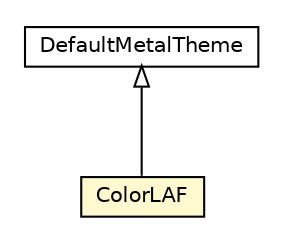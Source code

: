 #!/usr/local/bin/dot
#
# Class diagram 
# Generated by UMLGraph version R5_6-24-gf6e263 (http://www.umlgraph.org/)
#

digraph G {
	edge [fontname="Helvetica",fontsize=10,labelfontname="Helvetica",labelfontsize=10];
	node [fontname="Helvetica",fontsize=10,shape=plaintext];
	nodesep=0.25;
	ranksep=0.5;
	// org.universAAL.ui.handler.gui.swing.defaultLookAndFeel.ColorLAF
	c2840730 [label=<<table title="org.universAAL.ui.handler.gui.swing.defaultLookAndFeel.ColorLAF" border="0" cellborder="1" cellspacing="0" cellpadding="2" port="p" bgcolor="lemonChiffon" href="./ColorLAF.html">
		<tr><td><table border="0" cellspacing="0" cellpadding="1">
<tr><td align="center" balign="center"> ColorLAF </td></tr>
		</table></td></tr>
		</table>>, URL="./ColorLAF.html", fontname="Helvetica", fontcolor="black", fontsize=10.0];
	//org.universAAL.ui.handler.gui.swing.defaultLookAndFeel.ColorLAF extends javax.swing.plaf.metal.DefaultMetalTheme
	c2841329:p -> c2840730:p [dir=back,arrowtail=empty];
	// javax.swing.plaf.metal.DefaultMetalTheme
	c2841329 [label=<<table title="javax.swing.plaf.metal.DefaultMetalTheme" border="0" cellborder="1" cellspacing="0" cellpadding="2" port="p" href="http://java.sun.com/j2se/1.4.2/docs/api/javax/swing/plaf/metal/DefaultMetalTheme.html">
		<tr><td><table border="0" cellspacing="0" cellpadding="1">
<tr><td align="center" balign="center"> DefaultMetalTheme </td></tr>
		</table></td></tr>
		</table>>, URL="http://java.sun.com/j2se/1.4.2/docs/api/javax/swing/plaf/metal/DefaultMetalTheme.html", fontname="Helvetica", fontcolor="black", fontsize=10.0];
}

